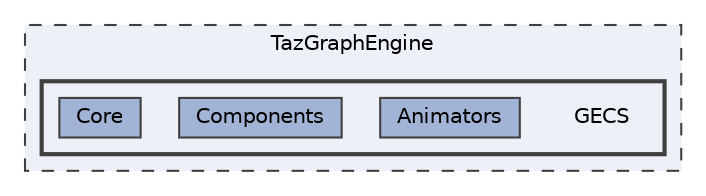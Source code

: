 digraph "/mnt/c/Users/lefte/Mujin/MastersThesis/Taz/TazGraph/TazGraphEngine/GECS"
{
 // LATEX_PDF_SIZE
  bgcolor="transparent";
  edge [fontname=Helvetica,fontsize=10,labelfontname=Helvetica,labelfontsize=10];
  node [fontname=Helvetica,fontsize=10,shape=box,height=0.2,width=0.4];
  compound=true
  subgraph clusterdir_b651ad071ea0015b9e78c24c646b3ca0 {
    graph [ bgcolor="#edf0f7", pencolor="grey25", label="TazGraphEngine", fontname=Helvetica,fontsize=10 style="filled,dashed", URL="dir_b651ad071ea0015b9e78c24c646b3ca0.html",tooltip=""]
  subgraph clusterdir_b248dd036d709d24ab0c1971083770f3 {
    graph [ bgcolor="#edf0f7", pencolor="grey25", label="", fontname=Helvetica,fontsize=10 style="filled,bold", URL="dir_b248dd036d709d24ab0c1971083770f3.html",tooltip=""]
    dir_b248dd036d709d24ab0c1971083770f3 [shape=plaintext, label="GECS"];
  dir_bdb1b9f6f5872ad947a647fcb9f77180 [label="Animators", fillcolor="#a2b4d6", color="grey25", style="filled", URL="dir_bdb1b9f6f5872ad947a647fcb9f77180.html",tooltip=""];
  dir_7f1e0b09f605ccb315a75d27e6de488e [label="Components", fillcolor="#a2b4d6", color="grey25", style="filled", URL="dir_7f1e0b09f605ccb315a75d27e6de488e.html",tooltip=""];
  dir_9ffd7c61379568372379c77f7b20115f [label="Core", fillcolor="#a2b4d6", color="grey25", style="filled", URL="dir_9ffd7c61379568372379c77f7b20115f.html",tooltip=""];
  }
  }
}
